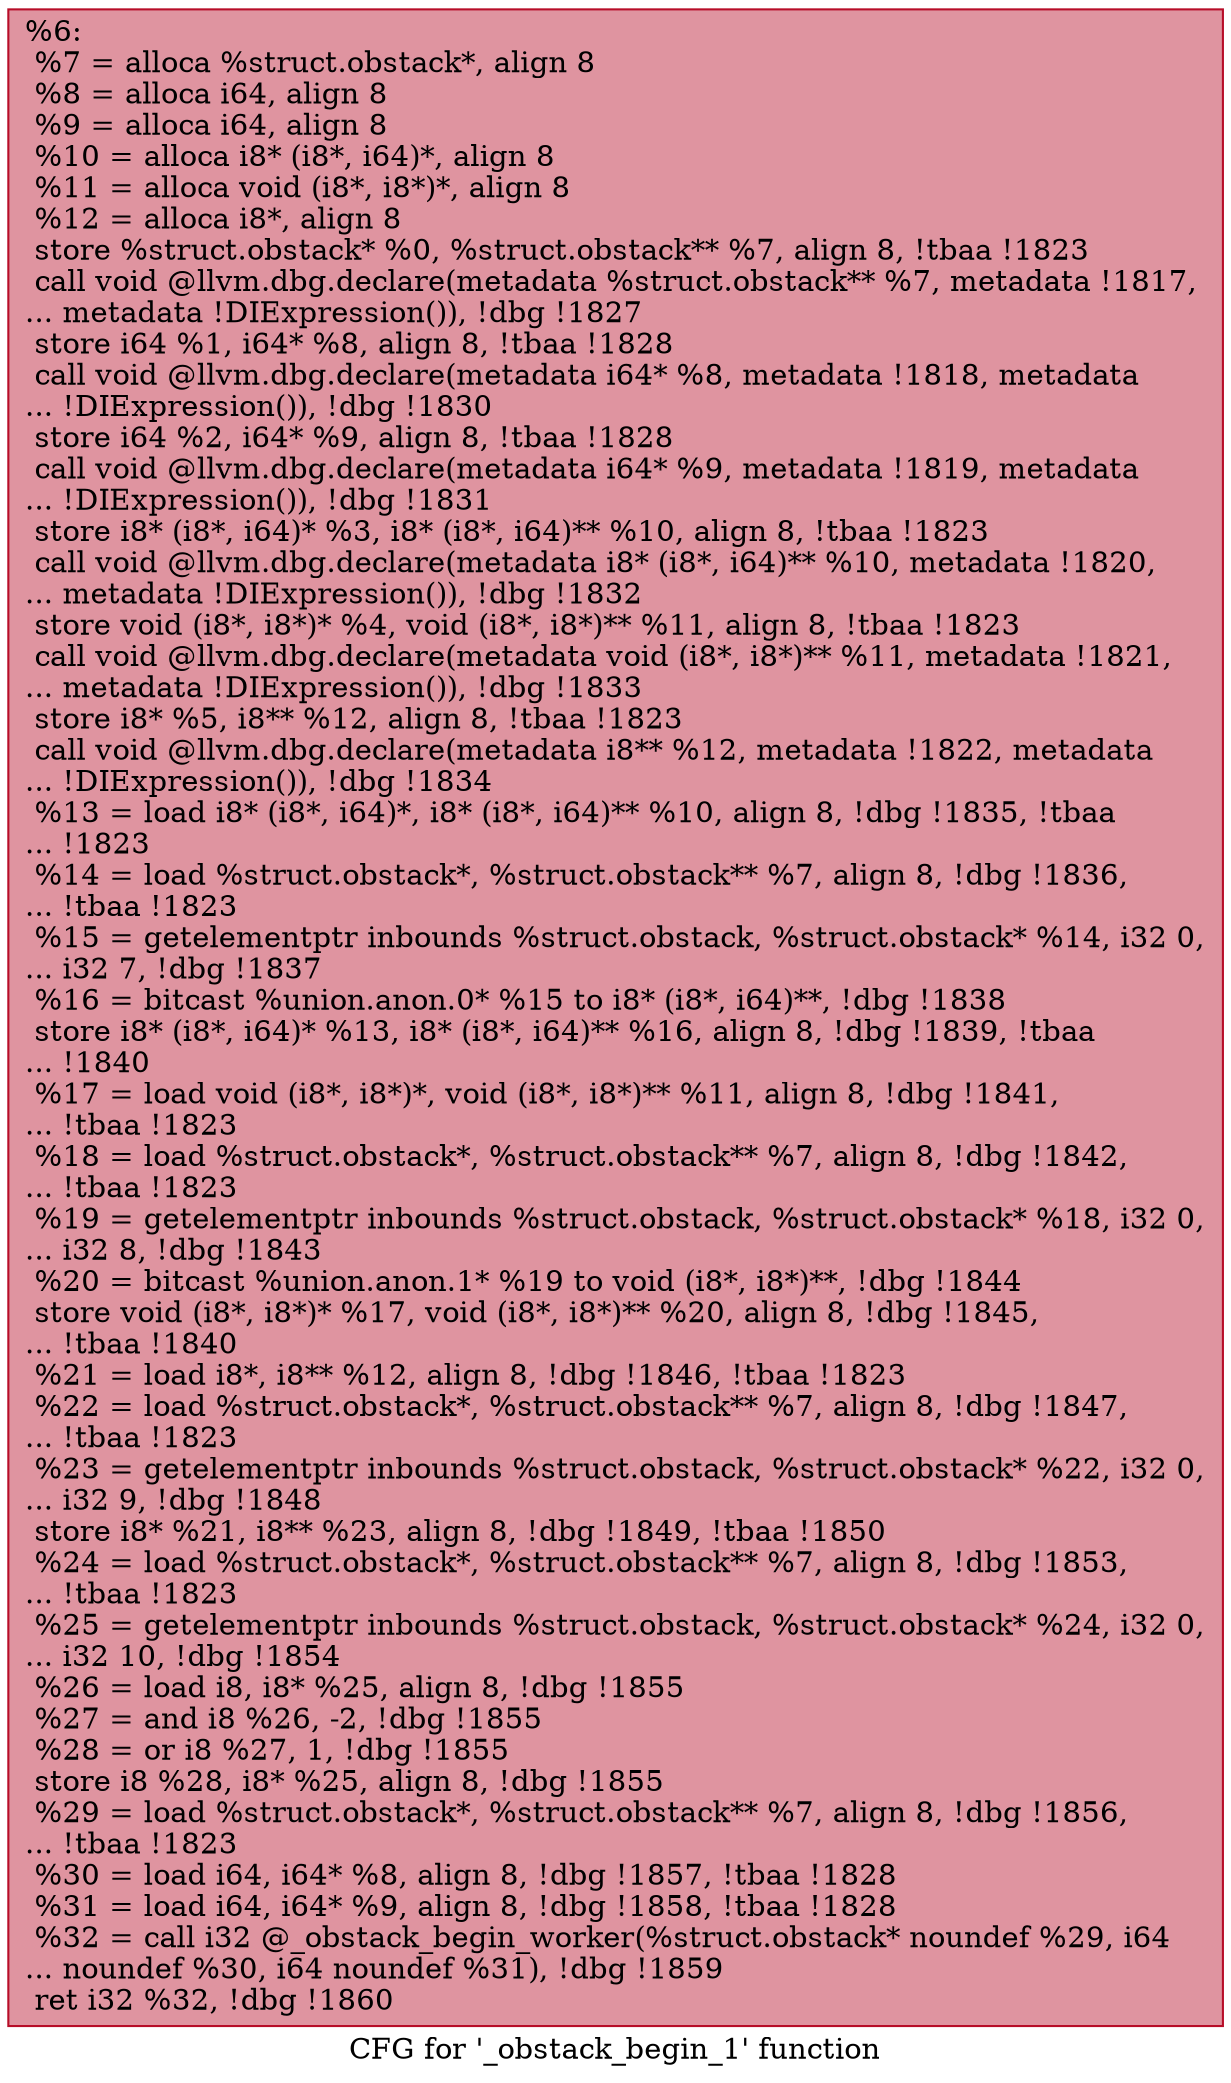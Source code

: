 digraph "CFG for '_obstack_begin_1' function" {
	label="CFG for '_obstack_begin_1' function";

	Node0x29175b0 [shape=record,color="#b70d28ff", style=filled, fillcolor="#b70d2870",label="{%6:\l  %7 = alloca %struct.obstack*, align 8\l  %8 = alloca i64, align 8\l  %9 = alloca i64, align 8\l  %10 = alloca i8* (i8*, i64)*, align 8\l  %11 = alloca void (i8*, i8*)*, align 8\l  %12 = alloca i8*, align 8\l  store %struct.obstack* %0, %struct.obstack** %7, align 8, !tbaa !1823\l  call void @llvm.dbg.declare(metadata %struct.obstack** %7, metadata !1817,\l... metadata !DIExpression()), !dbg !1827\l  store i64 %1, i64* %8, align 8, !tbaa !1828\l  call void @llvm.dbg.declare(metadata i64* %8, metadata !1818, metadata\l... !DIExpression()), !dbg !1830\l  store i64 %2, i64* %9, align 8, !tbaa !1828\l  call void @llvm.dbg.declare(metadata i64* %9, metadata !1819, metadata\l... !DIExpression()), !dbg !1831\l  store i8* (i8*, i64)* %3, i8* (i8*, i64)** %10, align 8, !tbaa !1823\l  call void @llvm.dbg.declare(metadata i8* (i8*, i64)** %10, metadata !1820,\l... metadata !DIExpression()), !dbg !1832\l  store void (i8*, i8*)* %4, void (i8*, i8*)** %11, align 8, !tbaa !1823\l  call void @llvm.dbg.declare(metadata void (i8*, i8*)** %11, metadata !1821,\l... metadata !DIExpression()), !dbg !1833\l  store i8* %5, i8** %12, align 8, !tbaa !1823\l  call void @llvm.dbg.declare(metadata i8** %12, metadata !1822, metadata\l... !DIExpression()), !dbg !1834\l  %13 = load i8* (i8*, i64)*, i8* (i8*, i64)** %10, align 8, !dbg !1835, !tbaa\l... !1823\l  %14 = load %struct.obstack*, %struct.obstack** %7, align 8, !dbg !1836,\l... !tbaa !1823\l  %15 = getelementptr inbounds %struct.obstack, %struct.obstack* %14, i32 0,\l... i32 7, !dbg !1837\l  %16 = bitcast %union.anon.0* %15 to i8* (i8*, i64)**, !dbg !1838\l  store i8* (i8*, i64)* %13, i8* (i8*, i64)** %16, align 8, !dbg !1839, !tbaa\l... !1840\l  %17 = load void (i8*, i8*)*, void (i8*, i8*)** %11, align 8, !dbg !1841,\l... !tbaa !1823\l  %18 = load %struct.obstack*, %struct.obstack** %7, align 8, !dbg !1842,\l... !tbaa !1823\l  %19 = getelementptr inbounds %struct.obstack, %struct.obstack* %18, i32 0,\l... i32 8, !dbg !1843\l  %20 = bitcast %union.anon.1* %19 to void (i8*, i8*)**, !dbg !1844\l  store void (i8*, i8*)* %17, void (i8*, i8*)** %20, align 8, !dbg !1845,\l... !tbaa !1840\l  %21 = load i8*, i8** %12, align 8, !dbg !1846, !tbaa !1823\l  %22 = load %struct.obstack*, %struct.obstack** %7, align 8, !dbg !1847,\l... !tbaa !1823\l  %23 = getelementptr inbounds %struct.obstack, %struct.obstack* %22, i32 0,\l... i32 9, !dbg !1848\l  store i8* %21, i8** %23, align 8, !dbg !1849, !tbaa !1850\l  %24 = load %struct.obstack*, %struct.obstack** %7, align 8, !dbg !1853,\l... !tbaa !1823\l  %25 = getelementptr inbounds %struct.obstack, %struct.obstack* %24, i32 0,\l... i32 10, !dbg !1854\l  %26 = load i8, i8* %25, align 8, !dbg !1855\l  %27 = and i8 %26, -2, !dbg !1855\l  %28 = or i8 %27, 1, !dbg !1855\l  store i8 %28, i8* %25, align 8, !dbg !1855\l  %29 = load %struct.obstack*, %struct.obstack** %7, align 8, !dbg !1856,\l... !tbaa !1823\l  %30 = load i64, i64* %8, align 8, !dbg !1857, !tbaa !1828\l  %31 = load i64, i64* %9, align 8, !dbg !1858, !tbaa !1828\l  %32 = call i32 @_obstack_begin_worker(%struct.obstack* noundef %29, i64\l... noundef %30, i64 noundef %31), !dbg !1859\l  ret i32 %32, !dbg !1860\l}"];
}
